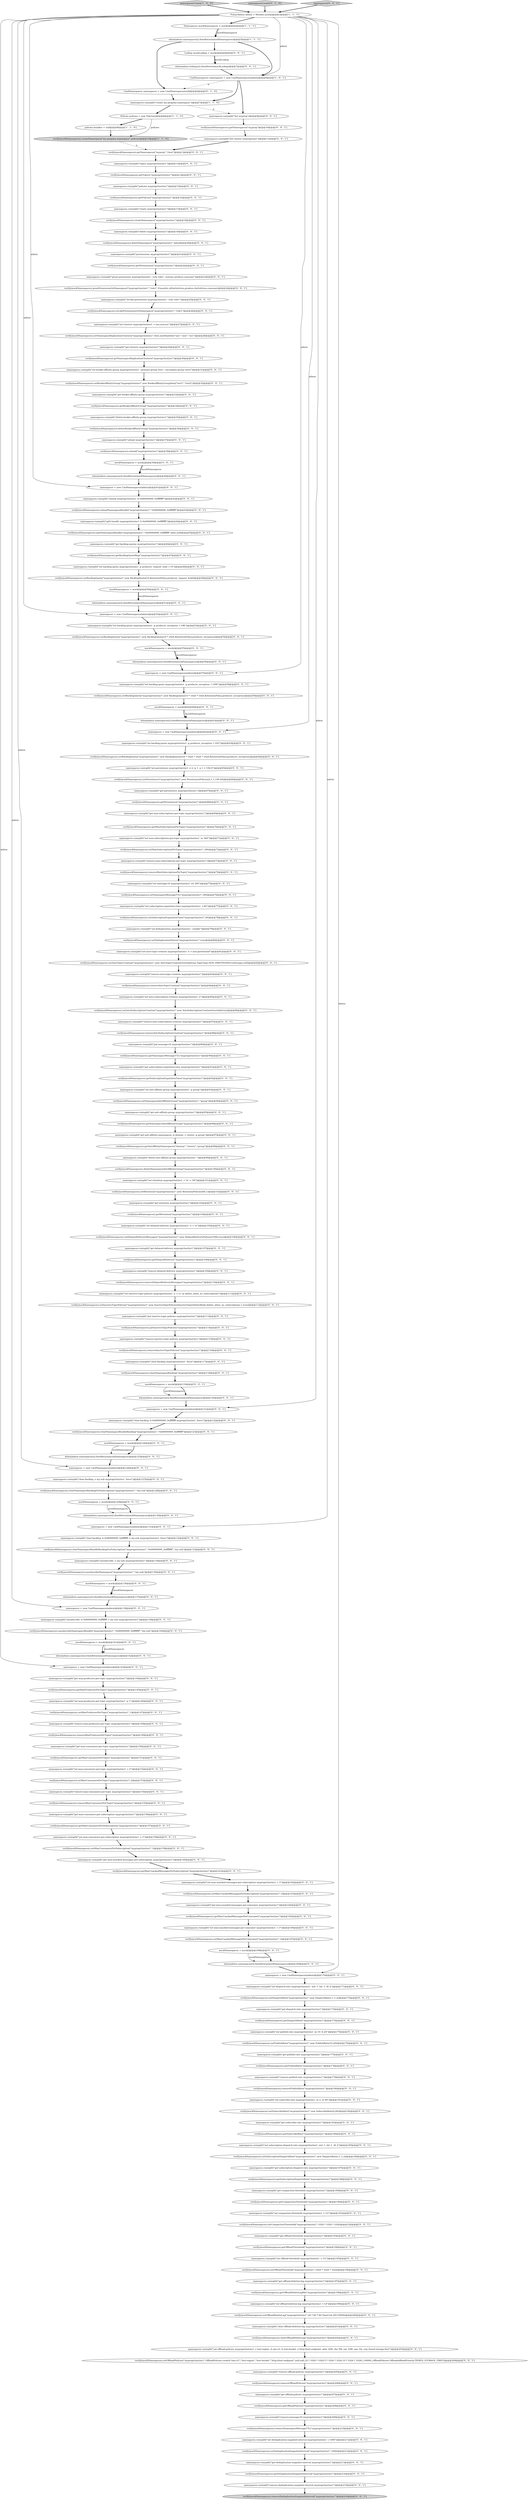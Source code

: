 digraph {
170 [style = filled, label = "verify(mockNamespaces).setPersistence(\"myprop/clust/ns1\",new PersistencePolicies(2,1,1,100.0d))@@@66@@@['0', '0', '1']", fillcolor = white, shape = ellipse image = "AAA0AAABBB3BBB"];
161 [style = filled, label = "mockNamespaces = mock()@@@39@@@['0', '0', '1']", fillcolor = white, shape = ellipse image = "AAA0AAABBB3BBB"];
58 [style = filled, label = "verify(mockNamespaces).getInactiveTopicPolicies(\"myprop/clust/ns1\")@@@114@@@['0', '0', '1']", fillcolor = white, shape = ellipse image = "AAA0AAABBB3BBB"];
57 [style = filled, label = "verify(mockNamespaces).getSubscriptionExpirationTime(\"myprop/clust/ns1\")@@@92@@@['0', '0', '1']", fillcolor = white, shape = ellipse image = "AAA0AAABBB3BBB"];
51 [style = filled, label = "verify(mockNamespaces).clearNamespaceBundleBacklogForSubscription(\"myprop/clust/ns1\",\"0x80000000_0xffffffff\",\"my-sub\")@@@133@@@['0', '0', '1']", fillcolor = white, shape = ellipse image = "AAA0AAABBB3BBB"];
155 [style = filled, label = "verify(mockNamespaces).setBacklogQuota(\"myprop/clust/ns1\",new BacklogQuota(10,RetentionPolicy.producer_request_hold))@@@49@@@['0', '0', '1']", fillcolor = white, shape = ellipse image = "AAA0AAABBB3BBB"];
134 [style = filled, label = "namespaces.run(split(\"get-clusters myprop/clust/ns1\"))@@@29@@@['0', '0', '1']", fillcolor = white, shape = ellipse image = "AAA0AAABBB3BBB"];
141 [style = filled, label = "namespaces.run(split(\"set-deduplication-snapshot-interval myprop/clust/ns1 -i 1000\"))@@@211@@@['0', '0', '1']", fillcolor = white, shape = ellipse image = "AAA0AAABBB3BBB"];
7 [style = filled, label = "Namespaces mockNamespaces = mock()@@@4@@@['1', '1', '1']", fillcolor = white, shape = ellipse image = "AAA0AAABBB1BBB"];
49 [style = filled, label = "verify(mockNamespaces).clearNamespaceBacklog(\"myprop/clust/ns1\")@@@118@@@['0', '0', '1']", fillcolor = white, shape = ellipse image = "AAA0AAABBB3BBB"];
132 [style = filled, label = "namespaces.run(split(\"get-deduplication-snapshot-interval myprop/clust/ns1\"))@@@213@@@['0', '0', '1']", fillcolor = white, shape = ellipse image = "AAA0AAABBB3BBB"];
88 [style = filled, label = "verify(mockNamespaces).setOffloadDeleteLag(\"myprop/clust/ns1\",24 * 60 * 60,TimeUnit.SECONDS)@@@200@@@['0', '0', '1']", fillcolor = white, shape = ellipse image = "AAA0AAABBB3BBB"];
121 [style = filled, label = "verify(mockNamespaces).setDeduplicationStatus(\"myprop/clust/ns1\",true)@@@80@@@['0', '0', '1']", fillcolor = white, shape = ellipse image = "AAA0AAABBB3BBB"];
8 [style = filled, label = "Policies policies = new Policies()@@@8@@@['1', '1', '0']", fillcolor = white, shape = ellipse image = "AAA0AAABBB1BBB"];
114 [style = filled, label = "namespaces.run(split(\"get-bookie-affinity-group myprop/clust/ns1\"))@@@33@@@['0', '0', '1']", fillcolor = white, shape = ellipse image = "AAA0AAABBB3BBB"];
149 [style = filled, label = "verify(mockNamespaces).setMaxConsumersPerSubscription(\"myprop/clust/ns1\",3)@@@159@@@['0', '0', '1']", fillcolor = white, shape = ellipse image = "AAA0AAABBB3BBB"];
89 [style = filled, label = "verify(mockNamespaces).getBookieAffinityGroup(\"myprop/clust/ns1\")@@@34@@@['0', '0', '1']", fillcolor = white, shape = ellipse image = "AAA0AAABBB3BBB"];
39 [style = filled, label = "namespaces = new CmdNamespaces(admin)@@@62@@@['0', '0', '1']", fillcolor = white, shape = ellipse image = "AAA0AAABBB3BBB"];
158 [style = filled, label = "namespaces.run(split(\"topics myprop/clust/ns1\"))@@@13@@@['0', '0', '1']", fillcolor = white, shape = ellipse image = "AAA0AAABBB3BBB"];
195 [style = filled, label = "namespaces = new CmdNamespaces(admin)@@@138@@@['0', '0', '1']", fillcolor = white, shape = ellipse image = "AAA0AAABBB3BBB"];
72 [style = filled, label = "namespaces.run(split(\"remove-max-subscriptions-per-topic myprop/clust/ns1\"))@@@73@@@['0', '0', '1']", fillcolor = white, shape = ellipse image = "AAA0AAABBB3BBB"];
208 [style = filled, label = "namespaces.run(split(\"get-delayed-delivery myprop/clust/ns1\"))@@@107@@@['0', '0', '1']", fillcolor = white, shape = ellipse image = "AAA0AAABBB3BBB"];
140 [style = filled, label = "namespaces.run(split(\"set-subscription-dispatch-rate myprop/clust/ns1 -md -1 -bd -1 -dt 2\"))@@@185@@@['0', '0', '1']", fillcolor = white, shape = ellipse image = "AAA0AAABBB3BBB"];
45 [style = filled, label = "verify(mockNamespaces).revokePermissionsOnNamespace(\"myprop/clust/ns1\",\"role1\")@@@26@@@['0', '0', '1']", fillcolor = white, shape = ellipse image = "AAA0AAABBB3BBB"];
29 [style = filled, label = "verify(mockNamespaces).splitNamespaceBundle(\"myprop/clust/ns1\",\"0x00000000_0xffffffff\",false,null)@@@45@@@['0', '0', '1']", fillcolor = white, shape = ellipse image = "AAA0AAABBB3BBB"];
133 [style = filled, label = "verify(mockNamespaces).removeMaxProducersPerTopic(\"myprop/clust/ns1\")@@@149@@@['0', '0', '1']", fillcolor = white, shape = ellipse image = "AAA0AAABBB3BBB"];
220 [style = filled, label = "verify(mockNamespaces).removeDelayedDeliveryMessages(\"myprop/clust/ns1\")@@@110@@@['0', '0', '1']", fillcolor = white, shape = ellipse image = "AAA0AAABBB3BBB"];
202 [style = filled, label = "verify(mockNamespaces).removeMaxConsumersPerTopic(\"myprop/clust/ns1\")@@@155@@@['0', '0', '1']", fillcolor = white, shape = ellipse image = "AAA0AAABBB3BBB"];
60 [style = filled, label = "verify(mockNamespaces).getPermissions(\"myprop/clust/ns1\")@@@22@@@['0', '0', '1']", fillcolor = white, shape = ellipse image = "AAA0AAABBB3BBB"];
190 [style = filled, label = "verify(mockNamespaces).getDispatchRate(\"myprop/clust/ns1\")@@@174@@@['0', '0', '1']", fillcolor = white, shape = ellipse image = "AAA0AAABBB3BBB"];
100 [style = filled, label = "namespaces.run(split(\"clear-backlog -b 0x80000000_0xffffffff myprop/clust/ns1 -force\"))@@@122@@@['0', '0', '1']", fillcolor = white, shape = ellipse image = "AAA0AAABBB3BBB"];
123 [style = filled, label = "namespaces.run(split(\"get-backlog-quotas myprop/clust/ns1\"))@@@46@@@['0', '0', '1']", fillcolor = white, shape = ellipse image = "AAA0AAABBB3BBB"];
135 [style = filled, label = "when(admin.namespaces()).thenReturn(mockNamespaces)@@@61@@@['0', '0', '1']", fillcolor = white, shape = ellipse image = "AAA0AAABBB3BBB"];
159 [style = filled, label = "namespaces.run(split(\"get-anti-affinity-namespaces -p dummy -c cluster -g group\"))@@@97@@@['0', '0', '1']", fillcolor = white, shape = ellipse image = "AAA0AAABBB3BBB"];
78 [style = filled, label = "verify(mockNamespaces).setSubscribeRate(\"myprop/clust/ns1\",new SubscribeRate(2,60))@@@182@@@['0', '0', '1']", fillcolor = white, shape = ellipse image = "AAA0AAABBB3BBB"];
219 [style = filled, label = "namespaces.run(split(\"remove-offload-policies myprop/clust/ns1\"))@@@205@@@['0', '0', '1']", fillcolor = white, shape = ellipse image = "AAA0AAABBB3BBB"];
75 [style = filled, label = "verify(mockNamespaces).removeAutoSubscriptionCreation(\"myprop/clust/ns1\")@@@88@@@['0', '0', '1']", fillcolor = white, shape = ellipse image = "AAA0AAABBB3BBB"];
146 [style = filled, label = "when(admin.namespaces()).thenReturn(mockNamespaces)@@@137@@@['0', '0', '1']", fillcolor = white, shape = ellipse image = "AAA0AAABBB3BBB"];
160 [style = filled, label = "namespaces.run(split(\"set-delayed-delivery myprop/clust/ns1 -e -t 1s\"))@@@105@@@['0', '0', '1']", fillcolor = white, shape = ellipse image = "AAA0AAABBB3BBB"];
18 [style = filled, label = "namespaces.run(split(\"split-bundle myprop/clust/ns1 -b 0x00000000_0xffffffff\"))@@@44@@@['0', '0', '1']", fillcolor = white, shape = ellipse image = "AAA0AAABBB3BBB"];
28 [style = filled, label = "when(admin.namespaces()).thenReturn(mockNamespaces)@@@40@@@['0', '0', '1']", fillcolor = white, shape = ellipse image = "AAA0AAABBB3BBB"];
5 [style = filled, label = "namespaces.run(split(\"create my-prop/my-namespace\"))@@@7@@@['1', '1', '0']", fillcolor = white, shape = ellipse image = "AAA0AAABBB1BBB"];
108 [style = filled, label = "verify(mockNamespaces).setMaxSubscriptionsPerTopic(\"myprop/clust/ns1\",300)@@@72@@@['0', '0', '1']", fillcolor = white, shape = ellipse image = "AAA0AAABBB3BBB"];
213 [style = filled, label = "namespaces.run(split(\"get-max-producers-per-topic myprop/clust/ns1\"))@@@144@@@['0', '0', '1']", fillcolor = white, shape = ellipse image = "AAA0AAABBB3BBB"];
43 [style = filled, label = "namespaces.run(split(\"set-message-ttl myprop/clust/ns1 -ttl 300\"))@@@75@@@['0', '0', '1']", fillcolor = white, shape = ellipse image = "AAA0AAABBB3BBB"];
38 [style = filled, label = "namespaces.run(split(\"set-backlog-quota myprop/clust/ns1 -p producer_exception -l 10M\"))@@@58@@@['0', '0', '1']", fillcolor = white, shape = ellipse image = "AAA0AAABBB3BBB"];
217 [style = filled, label = "namespaces.run(split(\"set-max-unacked-messages-per-subscription myprop/clust/ns1 -c 3\"))@@@162@@@['0', '0', '1']", fillcolor = white, shape = ellipse image = "AAA0AAABBB3BBB"];
40 [style = filled, label = "namespaces.run(split(\"set-max-consumers-per-topic myprop/clust/ns1 -c 2\"))@@@152@@@['0', '0', '1']", fillcolor = white, shape = ellipse image = "AAA0AAABBB3BBB"];
61 [style = filled, label = "namespaces.run(split(\"get-offload-deletion-lag myprop/clust/ns1\"))@@@197@@@['0', '0', '1']", fillcolor = white, shape = ellipse image = "AAA0AAABBB3BBB"];
111 [style = filled, label = "namespaces.run(split(\"set-bookie-affinity-group myprop/clust/ns1 --primary-group test1 --secondary-group test2\"))@@@31@@@['0', '0', '1']", fillcolor = white, shape = ellipse image = "AAA0AAABBB3BBB"];
86 [style = filled, label = "verify(mockNamespaces).setInactiveTopicPolicies(\"myprop/clust/ns1\",new InactiveTopicPolicies(InactiveTopicDeleteMode.delete_when_no_subscriptions,1,true))@@@112@@@['0', '0', '1']", fillcolor = white, shape = ellipse image = "AAA0AAABBB3BBB"];
203 [style = filled, label = "verify(mockNamespaces).setDelayedDeliveryMessages(\"myprop/clust/ns1\",new DelayedDeliveryPolicies(1000,true))@@@106@@@['0', '0', '1']", fillcolor = white, shape = ellipse image = "AAA0AAABBB3BBB"];
32 [style = filled, label = "namespaces.run(split(\"remove-publish-rate myprop/clust/ns1\"))@@@179@@@['0', '0', '1']", fillcolor = white, shape = ellipse image = "AAA0AAABBB3BBB"];
167 [style = filled, label = "verify(mockNamespaces).removeOffloadPolicies(\"myprop/clust/ns1\")@@@206@@@['0', '0', '1']", fillcolor = white, shape = ellipse image = "AAA0AAABBB3BBB"];
63 [style = filled, label = "namespaces.run(split(\"remove-message-ttl myprop/clust/ns1\"))@@@209@@@['0', '0', '1']", fillcolor = white, shape = ellipse image = "AAA0AAABBB3BBB"];
81 [style = filled, label = "namespaces.run(split(\"get-compaction-threshold myprop/clust/ns1\"))@@@189@@@['0', '0', '1']", fillcolor = white, shape = ellipse image = "AAA0AAABBB3BBB"];
118 [style = filled, label = "Lookup mockLookup = mock()@@@6@@@['0', '0', '1']", fillcolor = white, shape = ellipse image = "AAA0AAABBB3BBB"];
6 [style = filled, label = "PulsarAdmin admin = Mockito.mock()@@@3@@@['1', '1', '1']", fillcolor = white, shape = ellipse image = "AAA0AAABBB1BBB"];
94 [style = filled, label = "namespaces.run(split(\"get-message-ttl myprop/clust/ns1\"))@@@89@@@['0', '0', '1']", fillcolor = white, shape = ellipse image = "AAA0AAABBB3BBB"];
168 [style = filled, label = "namespaces.run(split(\"clear-backlog -s my-sub myprop/clust/ns1 -force\"))@@@127@@@['0', '0', '1']", fillcolor = white, shape = ellipse image = "AAA0AAABBB3BBB"];
169 [style = filled, label = "verify(mockNamespaces).getMaxProducersPerTopic(\"myprop/clust/ns1\")@@@145@@@['0', '0', '1']", fillcolor = white, shape = ellipse image = "AAA0AAABBB3BBB"];
107 [style = filled, label = "namespaces.run(split(\"get-max-unacked-messages-per-consumer myprop/clust/ns1\"))@@@164@@@['0', '0', '1']", fillcolor = white, shape = ellipse image = "AAA0AAABBB3BBB"];
129 [style = filled, label = "verify(mockNamespaces).setDeduplicationSnapshotInterval(\"myprop/clust/ns1\",1000)@@@212@@@['0', '0', '1']", fillcolor = white, shape = ellipse image = "AAA0AAABBB3BBB"];
211 [style = filled, label = "namespaces.run(split(\"unsubscribe -s my-sub myprop/clust/ns1\"))@@@134@@@['0', '0', '1']", fillcolor = white, shape = ellipse image = "AAA0AAABBB3BBB"];
21 [style = filled, label = "verify(mockNamespaces).unloadNamespaceBundle(\"myprop/clust/ns1\",\"0x80000000_0xffffffff\")@@@43@@@['0', '0', '1']", fillcolor = white, shape = ellipse image = "AAA0AAABBB3BBB"];
41 [style = filled, label = "verify(mockNamespaces).setOffloadThreshold(\"myprop/clust/ns1\",1024 * 1024 * 1024)@@@196@@@['0', '0', '1']", fillcolor = white, shape = ellipse image = "AAA0AAABBB3BBB"];
165 [style = filled, label = "verify(mockNamespaces).clearNamespaceBacklogForSubscription(\"myprop/clust/ns1\",\"my-sub\")@@@128@@@['0', '0', '1']", fillcolor = white, shape = ellipse image = "AAA0AAABBB3BBB"];
73 [style = filled, label = "namespaces.run(split(\"set-publish-rate myprop/clust/ns1 -m 10 -b 20\"))@@@175@@@['0', '0', '1']", fillcolor = white, shape = ellipse image = "AAA0AAABBB3BBB"];
15 [style = filled, label = "namespaces = new CmdNamespaces(admin)@@@131@@@['0', '0', '1']", fillcolor = white, shape = ellipse image = "AAA0AAABBB3BBB"];
42 [style = filled, label = "namespaces.run(split(\"clear-backlog -b 0x80000000_0xffffffff -s my-sub myprop/clust/ns1 -force\"))@@@132@@@['0', '0', '1']", fillcolor = white, shape = ellipse image = "AAA0AAABBB3BBB"];
14 [style = filled, label = "namespaces.run(split(\"permissions myprop/clust/ns1\"))@@@21@@@['0', '0', '1']", fillcolor = white, shape = ellipse image = "AAA0AAABBB3BBB"];
79 [style = filled, label = "verify(mockNamespaces).getPersistence(\"myprop/clust/ns1\")@@@68@@@['0', '0', '1']", fillcolor = white, shape = ellipse image = "AAA0AAABBB3BBB"];
71 [style = filled, label = "namespaces.run(split(\"list myprop\"))@@@9@@@['0', '0', '1']", fillcolor = white, shape = ellipse image = "AAA0AAABBB3BBB"];
150 [style = filled, label = "mockNamespaces = mock()@@@55@@@['0', '0', '1']", fillcolor = white, shape = ellipse image = "AAA0AAABBB3BBB"];
206 [style = filled, label = "verify(mockNamespaces).removePublishRate(\"myprop/clust/ns1\")@@@180@@@['0', '0', '1']", fillcolor = white, shape = ellipse image = "AAA0AAABBB3BBB"];
142 [style = filled, label = "verify(mockNamespaces).removeNamespaceMessageTTL(\"myprop/clust/ns1\")@@@210@@@['0', '0', '1']", fillcolor = white, shape = ellipse image = "AAA0AAABBB3BBB"];
124 [style = filled, label = "namespaces.run(split(\"set-auto-topic-creation myprop/clust/ns1 -e -t non-partitioned\"))@@@81@@@['0', '0', '1']", fillcolor = white, shape = ellipse image = "AAA0AAABBB3BBB"];
85 [style = filled, label = "mockNamespaces = mock()@@@129@@@['0', '0', '1']", fillcolor = white, shape = ellipse image = "AAA0AAABBB3BBB"];
0 [style = filled, label = "policies.bundles = null@@@9@@@['1', '1', '0']", fillcolor = white, shape = ellipse image = "AAA0AAABBB1BBB"];
84 [style = filled, label = "verify(mockNamespaces).clearOffloadDeleteLag(\"myprop/clust/ns1\")@@@202@@@['0', '0', '1']", fillcolor = white, shape = ellipse image = "AAA0AAABBB3BBB"];
113 [style = filled, label = "namespaces.run(split(\"set-offload-threshold myprop/clust/ns1 -s 1G\"))@@@195@@@['0', '0', '1']", fillcolor = white, shape = ellipse image = "AAA0AAABBB3BBB"];
33 [style = filled, label = "verify(mockNamespaces).getOffloadDeleteLagMs(\"myprop/clust/ns1\")@@@198@@@['0', '0', '1']", fillcolor = white, shape = ellipse image = "AAA0AAABBB3BBB"];
152 [style = filled, label = "namespaces = new CmdNamespaces(admin)@@@57@@@['0', '0', '1']", fillcolor = white, shape = ellipse image = "AAA0AAABBB3BBB"];
24 [style = filled, label = "verify(mockNamespaces).getMaxConsumersPerSubscription(\"myprop/clust/ns1\")@@@157@@@['0', '0', '1']", fillcolor = white, shape = ellipse image = "AAA0AAABBB3BBB"];
25 [style = filled, label = "verify(mockNamespaces).getBacklogQuotaMap(\"myprop/clust/ns1\")@@@47@@@['0', '0', '1']", fillcolor = white, shape = ellipse image = "AAA0AAABBB3BBB"];
91 [style = filled, label = "namespaces.run(split(\"get-max-unacked-messages-per-subscription myprop/clust/ns1\"))@@@160@@@['0', '0', '1']", fillcolor = white, shape = ellipse image = "AAA0AAABBB3BBB"];
205 [style = filled, label = "namespaces.run(split(\"delete-bookie-affinity-group myprop/clust/ns1\"))@@@35@@@['0', '0', '1']", fillcolor = white, shape = ellipse image = "AAA0AAABBB3BBB"];
210 [style = filled, label = "verify(mockNamespaces).removeInactiveTopicPolicies(\"myprop/clust/ns1\")@@@116@@@['0', '0', '1']", fillcolor = white, shape = ellipse image = "AAA0AAABBB3BBB"];
199 [style = filled, label = "namespaces.run(split(\"delete myprop/clust/ns1\"))@@@19@@@['0', '0', '1']", fillcolor = white, shape = ellipse image = "AAA0AAABBB3BBB"];
182 [style = filled, label = "verify(mockNamespaces).getNamespaces(\"myprop\")@@@10@@@['0', '0', '1']", fillcolor = white, shape = ellipse image = "AAA0AAABBB3BBB"];
212 [style = filled, label = "mockNamespaces = mock()@@@50@@@['0', '0', '1']", fillcolor = white, shape = ellipse image = "AAA0AAABBB3BBB"];
214 [style = filled, label = "namespaces = new CmdNamespaces(admin)@@@52@@@['0', '0', '1']", fillcolor = white, shape = ellipse image = "AAA0AAABBB3BBB"];
184 [style = filled, label = "verify(mockNamespaces).grantPermissionOnNamespace(\"myprop/clust/ns1\",\"role1\",EnumSet.of(AuthAction.produce,AuthAction.consume))@@@24@@@['0', '0', '1']", fillcolor = white, shape = ellipse image = "AAA0AAABBB3BBB"];
127 [style = filled, label = "verify(mockNamespaces).getNamespaceMessageTTL(\"myprop/clust/ns1\")@@@90@@@['0', '0', '1']", fillcolor = white, shape = ellipse image = "AAA0AAABBB3BBB"];
116 [style = filled, label = "mockNamespaces = mock()@@@136@@@['0', '0', '1']", fillcolor = white, shape = ellipse image = "AAA0AAABBB3BBB"];
62 [style = filled, label = "namespaces.run(split(\"list-cluster myprop/clust\"))@@@11@@@['0', '0', '1']", fillcolor = white, shape = ellipse image = "AAA0AAABBB3BBB"];
175 [style = filled, label = "verify(mockNamespaces).getMaxUnackedMessagesPerSubscription(\"myprop/clust/ns1\")@@@161@@@['0', '0', '1']", fillcolor = white, shape = ellipse image = "AAA0AAABBB3BBB"];
189 [style = filled, label = "verify(mockNamespaces).getCompactionThreshold(\"myprop/clust/ns1\")@@@190@@@['0', '0', '1']", fillcolor = white, shape = ellipse image = "AAA0AAABBB3BBB"];
181 [style = filled, label = "namespaces.run(split(\"get-subscription-dispatch-rate myprop/clust/ns1\"))@@@187@@@['0', '0', '1']", fillcolor = white, shape = ellipse image = "AAA0AAABBB3BBB"];
23 [style = filled, label = "namespaces.run(split(\"delete-anti-affinity-group myprop/clust/ns1 \"))@@@99@@@['0', '0', '1']", fillcolor = white, shape = ellipse image = "AAA0AAABBB3BBB"];
66 [style = filled, label = "verify(mockNamespaces).setBacklogQuota(\"myprop/clust/ns1\",new BacklogQuota(10l * 1024 * 1024 * 1024,RetentionPolicy.producer_exception))@@@64@@@['0', '0', '1']", fillcolor = white, shape = ellipse image = "AAA0AAABBB3BBB"];
30 [style = filled, label = "namespaces.run(split(\"remove-auto-topic-creation myprop/clust/ns1\"))@@@83@@@['0', '0', '1']", fillcolor = white, shape = ellipse image = "AAA0AAABBB3BBB"];
3 [style = filled, label = "namespacesCreate['1', '0', '0']", fillcolor = lightgray, shape = diamond image = "AAA0AAABBB1BBB"];
196 [style = filled, label = "verify(mockNamespaces).setAutoSubscriptionCreation(\"myprop/clust/ns1\",new AutoSubscriptionCreationOverride(true))@@@86@@@['0', '0', '1']", fillcolor = white, shape = ellipse image = "AAA0AAABBB3BBB"];
90 [style = filled, label = "namespaces.run(split(\"clear-offload-deletion-lag myprop/clust/ns1\"))@@@201@@@['0', '0', '1']", fillcolor = white, shape = ellipse image = "AAA0AAABBB3BBB"];
137 [style = filled, label = "mockNamespaces = mock()@@@168@@@['0', '0', '1']", fillcolor = white, shape = ellipse image = "AAA0AAABBB3BBB"];
16 [style = filled, label = "verify(mockNamespaces).setBacklogQuota(\"myprop/clust/ns1\",new BacklogQuota(10 * 1024,RetentionPolicy.producer_exception))@@@54@@@['0', '0', '1']", fillcolor = white, shape = ellipse image = "AAA0AAABBB3BBB"];
109 [style = filled, label = "verify(mockNamespaces).getNamespaceAntiAffinityGroup(\"myprop/clust/ns1\")@@@96@@@['0', '0', '1']", fillcolor = white, shape = ellipse image = "AAA0AAABBB3BBB"];
106 [style = filled, label = "namespaces.run(split(\"get-offload-policies myprop/clust/ns1\"))@@@207@@@['0', '0', '1']", fillcolor = white, shape = ellipse image = "AAA0AAABBB3BBB"];
34 [style = filled, label = "verify(mockNamespaces).getDelayedDelivery(\"myprop/clust/ns1\")@@@108@@@['0', '0', '1']", fillcolor = white, shape = ellipse image = "AAA0AAABBB3BBB"];
9 [style = filled, label = "namespacesCreate['0', '1', '0']", fillcolor = lightgray, shape = diamond image = "AAA0AAABBB2BBB"];
122 [style = filled, label = "namespaces.run(split(\"set-compaction-threshold myprop/clust/ns1 -t 1G\"))@@@191@@@['0', '0', '1']", fillcolor = white, shape = ellipse image = "AAA0AAABBB3BBB"];
76 [style = filled, label = "namespaces.run(split(\"set-max-producers-per-topic myprop/clust/ns1 -p 1\"))@@@146@@@['0', '0', '1']", fillcolor = white, shape = ellipse image = "AAA0AAABBB3BBB"];
204 [style = filled, label = "when(admin.namespaces()).thenReturn(mockNamespaces)@@@51@@@['0', '0', '1']", fillcolor = white, shape = ellipse image = "AAA0AAABBB3BBB"];
172 [style = filled, label = "namespaces.run(split(\"set-max-unacked-messages-per-consumer myprop/clust/ns1 -c 3\"))@@@166@@@['0', '0', '1']", fillcolor = white, shape = ellipse image = "AAA0AAABBB3BBB"];
22 [style = filled, label = "namespaces.run(split(\"get-publish-rate myprop/clust/ns1\"))@@@177@@@['0', '0', '1']", fillcolor = white, shape = ellipse image = "AAA0AAABBB3BBB"];
20 [style = filled, label = "namespaces.run(split(\"set-deduplication myprop/clust/ns1 --enable\"))@@@79@@@['0', '0', '1']", fillcolor = white, shape = ellipse image = "AAA0AAABBB3BBB"];
95 [style = filled, label = "verify(mockNamespaces).getSubscribeRate(\"myprop/clust/ns1\")@@@184@@@['0', '0', '1']", fillcolor = white, shape = ellipse image = "AAA0AAABBB3BBB"];
120 [style = filled, label = "namespaces.run(split(\"remove-max-producers-per-topic myprop/clust/ns1\"))@@@148@@@['0', '0', '1']", fillcolor = white, shape = ellipse image = "AAA0AAABBB3BBB"];
138 [style = filled, label = "namespaces.run(split(\"get-dispatch-rate myprop/clust/ns1\"))@@@173@@@['0', '0', '1']", fillcolor = white, shape = ellipse image = "AAA0AAABBB3BBB"];
1 [style = filled, label = "verify(mockNamespaces).createNamespace(\"my-prop/my-namespace\",policies)@@@10@@@['1', '1', '0']", fillcolor = lightgray, shape = ellipse image = "AAA0AAABBB1BBB"];
99 [style = filled, label = "verify(mockNamespaces).setBacklogQuota(\"myprop/clust/ns1\",new BacklogQuota(10 * 1024 * 1024,RetentionPolicy.producer_exception))@@@59@@@['0', '0', '1']", fillcolor = white, shape = ellipse image = "AAA0AAABBB3BBB"];
185 [style = filled, label = "mockNamespaces = mock()@@@124@@@['0', '0', '1']", fillcolor = white, shape = ellipse image = "AAA0AAABBB3BBB"];
11 [style = filled, label = "verify(mockNamespaces).removeAutoTopicCreation(\"myprop/clust/ns1\")@@@84@@@['0', '0', '1']", fillcolor = white, shape = ellipse image = "AAA0AAABBB3BBB"];
50 [style = filled, label = "namespaces.run(split(\"get-max-consumers-per-subscription myprop/clust/ns1\"))@@@156@@@['0', '0', '1']", fillcolor = white, shape = ellipse image = "AAA0AAABBB3BBB"];
171 [style = filled, label = "namespaces = new CmdNamespaces(admin)@@@121@@@['0', '0', '1']", fillcolor = white, shape = ellipse image = "AAA0AAABBB3BBB"];
80 [style = filled, label = "namespaces.run(split(\"get-inactive-topic-policies myprop/clust/ns1\"))@@@113@@@['0', '0', '1']", fillcolor = white, shape = ellipse image = "AAA0AAABBB3BBB"];
105 [style = filled, label = "verify(mockNamespaces).setNamespaceAntiAffinityGroup(\"myprop/clust/ns1\",\"group\")@@@94@@@['0', '0', '1']", fillcolor = white, shape = ellipse image = "AAA0AAABBB3BBB"];
68 [style = filled, label = "verify(mockNamespaces).getPublishRate(\"myprop/clust/ns1\")@@@178@@@['0', '0', '1']", fillcolor = white, shape = ellipse image = "AAA0AAABBB3BBB"];
64 [style = filled, label = "namespaces.run(split(\"set-clusters myprop/clust/ns1 -c use,usw,usc\"))@@@27@@@['0', '0', '1']", fillcolor = white, shape = ellipse image = "AAA0AAABBB3BBB"];
70 [style = filled, label = "verify(mockNamespaces).getSubscriptionDispatchRate(\"myprop/clust/ns1\")@@@188@@@['0', '0', '1']", fillcolor = white, shape = ellipse image = "AAA0AAABBB3BBB"];
10 [style = filled, label = "CmdNamespaces namespaces = new CmdNamespaces(null)@@@6@@@['0', '1', '0']", fillcolor = white, shape = ellipse image = "AAA1AAABBB2BBB"];
117 [style = filled, label = "namespaces.run(split(\"get-max-consumers-per-topic myprop/clust/ns1\"))@@@150@@@['0', '0', '1']", fillcolor = white, shape = ellipse image = "AAA0AAABBB3BBB"];
156 [style = filled, label = "when(admin.namespaces()).thenReturn(mockNamespaces)@@@120@@@['0', '0', '1']", fillcolor = white, shape = ellipse image = "AAA0AAABBB3BBB"];
125 [style = filled, label = "namespaces.run(split(\"set-offload-deletion-lag myprop/clust/ns1 -l 1d\"))@@@199@@@['0', '0', '1']", fillcolor = white, shape = ellipse image = "AAA0AAABBB3BBB"];
162 [style = filled, label = "namespaces.run(split(\"get-retention myprop/clust/ns1\"))@@@103@@@['0', '0', '1']", fillcolor = white, shape = ellipse image = "AAA0AAABBB3BBB"];
151 [style = filled, label = "verify(mockNamespaces).setNamespaceMessageTTL(\"myprop/clust/ns1\",300)@@@76@@@['0', '0', '1']", fillcolor = white, shape = ellipse image = "AAA0AAABBB3BBB"];
56 [style = filled, label = "verify(mockNamespaces).getNamespaceReplicationClusters(\"myprop/clust/ns1\")@@@30@@@['0', '0', '1']", fillcolor = white, shape = ellipse image = "AAA0AAABBB3BBB"];
54 [style = filled, label = "namespaces.run(split(\"create myprop/clust/ns1\"))@@@17@@@['0', '0', '1']", fillcolor = white, shape = ellipse image = "AAA0AAABBB3BBB"];
221 [style = filled, label = "namespaces.run(split(\"get-offload-threshold myprop/clust/ns1\"))@@@193@@@['0', '0', '1']", fillcolor = white, shape = ellipse image = "AAA0AAABBB3BBB"];
143 [style = filled, label = "namespaces.run(split(\"get-subscribe-rate myprop/clust/ns1\"))@@@183@@@['0', '0', '1']", fillcolor = white, shape = ellipse image = "AAA0AAABBB3BBB"];
53 [style = filled, label = "namespaces.run(split(\"policies myprop/clust/ns1\"))@@@15@@@['0', '0', '1']", fillcolor = white, shape = ellipse image = "AAA0AAABBB3BBB"];
173 [style = filled, label = "namespaces.run(split(\"unload myprop/clust/ns1\"))@@@37@@@['0', '0', '1']", fillcolor = white, shape = ellipse image = "AAA0AAABBB3BBB"];
27 [style = filled, label = "namespaces.run(split(\"set-max-consumers-per-subscription myprop/clust/ns1 -c 3\"))@@@158@@@['0', '0', '1']", fillcolor = white, shape = ellipse image = "AAA0AAABBB3BBB"];
193 [style = filled, label = "namespaces.run(split(\"get-subscription-expiration-time myprop/clust/ns1\"))@@@91@@@['0', '0', '1']", fillcolor = white, shape = ellipse image = "AAA0AAABBB3BBB"];
102 [style = filled, label = "namespaces = new CmdNamespaces(admin)@@@143@@@['0', '0', '1']", fillcolor = white, shape = ellipse image = "AAA0AAABBB3BBB"];
166 [style = filled, label = "verify(mockNamespaces).getTopics(\"myprop/clust/ns1\")@@@14@@@['0', '0', '1']", fillcolor = white, shape = ellipse image = "AAA0AAABBB3BBB"];
92 [style = filled, label = "when(admin.namespaces()).thenReturn(mockNamespaces)@@@142@@@['0', '0', '1']", fillcolor = white, shape = ellipse image = "AAA0AAABBB3BBB"];
183 [style = filled, label = "verify(mockNamespaces).getAntiAffinityNamespaces(\"dummy\",\"cluster\",\"group\")@@@98@@@['0', '0', '1']", fillcolor = white, shape = ellipse image = "AAA0AAABBB3BBB"];
179 [style = filled, label = "namespaces.run(split(\"get-persistence myprop/clust/ns1\"))@@@67@@@['0', '0', '1']", fillcolor = white, shape = ellipse image = "AAA0AAABBB3BBB"];
36 [style = filled, label = "verify(mockNamespaces).setMaxUnackedMessagesPerSubscription(\"myprop/clust/ns1\",3)@@@163@@@['0', '0', '1']", fillcolor = white, shape = ellipse image = "AAA0AAABBB3BBB"];
139 [style = filled, label = "verify(mockNamespaces).unsubscribeNamespace(\"myprop/clust/ns1\",\"my-sub\")@@@135@@@['0', '0', '1']", fillcolor = white, shape = ellipse image = "AAA0AAABBB3BBB"];
98 [style = filled, label = "namespaces.run(split(\"set-auto-subscription-creation myprop/clust/ns1 -e\"))@@@85@@@['0', '0', '1']", fillcolor = white, shape = ellipse image = "AAA0AAABBB3BBB"];
147 [style = filled, label = "when(admin.namespaces()).thenReturn(mockNamespaces)@@@130@@@['0', '0', '1']", fillcolor = white, shape = ellipse image = "AAA0AAABBB3BBB"];
197 [style = filled, label = "mockNamespaces = mock()@@@60@@@['0', '0', '1']", fillcolor = white, shape = ellipse image = "AAA0AAABBB3BBB"];
148 [style = filled, label = "verify(mockNamespaces).clearNamespaceBundleBacklog(\"myprop/clust/ns1\",\"0x80000000_0xffffffff\")@@@123@@@['0', '0', '1']", fillcolor = white, shape = ellipse image = "AAA0AAABBB3BBB"];
13 [style = filled, label = "verify(mockNamespaces).setCompactionThreshold(\"myprop/clust/ns1\",1024 * 1024 * 1024)@@@192@@@['0', '0', '1']", fillcolor = white, shape = ellipse image = "AAA0AAABBB3BBB"];
87 [style = filled, label = "verify(mockNamespaces).getRetention(\"myprop/clust/ns1\")@@@104@@@['0', '0', '1']", fillcolor = white, shape = ellipse image = "AAA0AAABBB3BBB"];
112 [style = filled, label = "verify(mockNamespaces).unload(\"myprop/clust/ns1\")@@@38@@@['0', '0', '1']", fillcolor = white, shape = ellipse image = "AAA0AAABBB3BBB"];
174 [style = filled, label = "verify(mockNamespaces).getMaxSubscriptionsPerTopic(\"myprop/clust/ns1\")@@@70@@@['0', '0', '1']", fillcolor = white, shape = ellipse image = "AAA0AAABBB3BBB"];
200 [style = filled, label = "when(admin.lookups()).thenReturn(mockLookup)@@@7@@@['0', '0', '1']", fillcolor = white, shape = ellipse image = "AAA0AAABBB3BBB"];
130 [style = filled, label = "namespaces.run(split(\"grant-permission myprop/clust/ns1 --role role1 --actions produce,consume\"))@@@23@@@['0', '0', '1']", fillcolor = white, shape = ellipse image = "AAA0AAABBB3BBB"];
178 [style = filled, label = "namespaces.run(split(\"set-backlog-quota myprop/clust/ns1 -p producer_exception -l 10K\"))@@@53@@@['0', '0', '1']", fillcolor = white, shape = ellipse image = "AAA0AAABBB3BBB"];
101 [style = filled, label = "namespaces.run(split(\"set-subscription-expiration-time myprop/clust/ns1 -t 60\"))@@@77@@@['0', '0', '1']", fillcolor = white, shape = ellipse image = "AAA0AAABBB3BBB"];
131 [style = filled, label = "verify(mockNamespaces).setAutoTopicCreation(\"myprop/clust/ns1\",new AutoTopicCreationOverride(true,TopicType.NON_PARTITIONED.toString(),null))@@@82@@@['0', '0', '1']", fillcolor = white, shape = ellipse image = "AAA0AAABBB3BBB"];
48 [style = filled, label = "verify(mockNamespaces).setSubscriptionExpirationTime(\"myprop/clust/ns1\",60)@@@78@@@['0', '0', '1']", fillcolor = white, shape = ellipse image = "AAA0AAABBB3BBB"];
55 [style = filled, label = "verify(mockNamespaces).deleteNamespaceAntiAffinityGroup(\"myprop/clust/ns1\")@@@100@@@['0', '0', '1']", fillcolor = white, shape = ellipse image = "AAA0AAABBB3BBB"];
187 [style = filled, label = "namespaces.run(split(\"set-inactive-topic-policies myprop/clust/ns1 -e -t 1s -m delete_when_no_subscriptions\"))@@@111@@@['0', '0', '1']", fillcolor = white, shape = ellipse image = "AAA0AAABBB3BBB"];
67 [style = filled, label = "mockNamespaces = mock()@@@141@@@['0', '0', '1']", fillcolor = white, shape = ellipse image = "AAA0AAABBB3BBB"];
136 [style = filled, label = "namespaces.run(split(\"clear-backlog myprop/clust/ns1 -force\"))@@@117@@@['0', '0', '1']", fillcolor = white, shape = ellipse image = "AAA0AAABBB3BBB"];
126 [style = filled, label = "when(admin.namespaces()).thenReturn(mockNamespaces)@@@125@@@['0', '0', '1']", fillcolor = white, shape = ellipse image = "AAA0AAABBB3BBB"];
194 [style = filled, label = "namespaces.run(split(\"remove-auto-subscription-creation myprop/clust/ns1\"))@@@87@@@['0', '0', '1']", fillcolor = white, shape = ellipse image = "AAA0AAABBB3BBB"];
145 [style = filled, label = "verify(mockNamespaces).deleteBookieAffinityGroup(\"myprop/clust/ns1\")@@@36@@@['0', '0', '1']", fillcolor = white, shape = ellipse image = "AAA0AAABBB3BBB"];
186 [style = filled, label = "namespaces.run(split(\"remove-max-consumers-per-topic myprop/clust/ns1\"))@@@154@@@['0', '0', '1']", fillcolor = white, shape = ellipse image = "AAA0AAABBB3BBB"];
74 [style = filled, label = "verify(mockNamespaces).getOffloadThreshold(\"myprop/clust/ns1\")@@@194@@@['0', '0', '1']", fillcolor = white, shape = ellipse image = "AAA0AAABBB3BBB"];
110 [style = filled, label = "verify(mockNamespaces).setOffloadPolicies(\"myprop/clust/ns1\",OffloadPolicies.create(\"aws-s3\",\"test-region\",\"test-bucket\",\"http://test.endpoint\",null,null,32 * 1024 * 1024,5 * 1024 * 1024,10 * 1024 * 1024L,10000L,OffloadPolicies.OffloadedReadPriority.TIERED_STORAGE_FIRST))@@@204@@@['0', '0', '1']", fillcolor = white, shape = ellipse image = "AAA0AAABBB3BBB"];
115 [style = filled, label = "namespaces.run(split(\"set-persistence myprop/clust/ns1 -e 2 -w 1 -a 1 -r 100.0\"))@@@65@@@['0', '0', '1']", fillcolor = white, shape = ellipse image = "AAA0AAABBB3BBB"];
35 [style = filled, label = "namespaces.run(split(\"unsubscribe -b 0x80000000_0xffffffff -s my-sub myprop/clust/ns1\"))@@@139@@@['0', '0', '1']", fillcolor = white, shape = ellipse image = "AAA0AAABBB3BBB"];
104 [style = filled, label = "namespaces.run(split(\"set-dispatch-rate myprop/clust/ns1 -md -1 -bd -1 -dt 2\"))@@@171@@@['0', '0', '1']", fillcolor = white, shape = ellipse image = "AAA0AAABBB3BBB"];
216 [style = filled, label = "namespaces.run(split(\"remove-inactive-topic-policies myprop/clust/ns1\"))@@@115@@@['0', '0', '1']", fillcolor = white, shape = ellipse image = "AAA0AAABBB3BBB"];
201 [style = filled, label = "verify(mockNamespaces).getPolicies(\"myprop/clust/ns1\")@@@16@@@['0', '0', '1']", fillcolor = white, shape = ellipse image = "AAA0AAABBB3BBB"];
144 [style = filled, label = "namespaces = new CmdNamespaces(admin)@@@41@@@['0', '0', '1']", fillcolor = white, shape = ellipse image = "AAA0AAABBB3BBB"];
96 [style = filled, label = "verify(mockNamespaces).setRetention(\"myprop/clust/ns1\",new RetentionPolicies(60,1))@@@102@@@['0', '0', '1']", fillcolor = white, shape = ellipse image = "AAA0AAABBB3BBB"];
4 [style = filled, label = "when(admin.namespaces()).thenReturn(mockNamespaces)@@@5@@@['1', '1', '1']", fillcolor = white, shape = ellipse image = "AAA0AAABBB1BBB"];
128 [style = filled, label = "verify(mockNamespaces).removeDeduplicationSnapshotInterval(\"myprop/clust/ns1\")@@@216@@@['0', '0', '1']", fillcolor = lightgray, shape = ellipse image = "AAA0AAABBB3BBB"];
198 [style = filled, label = "verify(mockNamespaces).getDeduplicationSnapshotInterval(\"myprop/clust/ns1\")@@@214@@@['0', '0', '1']", fillcolor = white, shape = ellipse image = "AAA0AAABBB3BBB"];
65 [style = filled, label = "verify(mockNamespaces).getOffloadPolicies(\"myprop/clust/ns1\")@@@208@@@['0', '0', '1']", fillcolor = white, shape = ellipse image = "AAA0AAABBB3BBB"];
157 [style = filled, label = "verify(mockNamespaces).setNamespaceReplicationClusters(\"myprop/clust/ns1\",Sets.newHashSet(\"use\",\"usw\",\"usc\"))@@@28@@@['0', '0', '1']", fillcolor = white, shape = ellipse image = "AAA0AAABBB3BBB"];
188 [style = filled, label = "verify(mockNamespaces).getMaxConsumersPerTopic(\"myprop/clust/ns1\")@@@151@@@['0', '0', '1']", fillcolor = white, shape = ellipse image = "AAA0AAABBB3BBB"];
164 [style = filled, label = "verify(mockNamespaces).createNamespace(\"myprop/clust/ns1\")@@@18@@@['0', '0', '1']", fillcolor = white, shape = ellipse image = "AAA0AAABBB3BBB"];
77 [style = filled, label = "namespaces.run(split(\"remove-deduplication-snapshot-interval myprop/clust/ns1\"))@@@215@@@['0', '0', '1']", fillcolor = white, shape = ellipse image = "AAA0AAABBB3BBB"];
69 [style = filled, label = "verify(mockNamespaces).getNamespaces(\"myprop\",\"clust\")@@@12@@@['0', '0', '1']", fillcolor = white, shape = ellipse image = "AAA0AAABBB3BBB"];
12 [style = filled, label = "namespaces.run(split(\"get-anti-affinity-group myprop/clust/ns1\"))@@@95@@@['0', '0', '1']", fillcolor = white, shape = ellipse image = "AAA0AAABBB3BBB"];
17 [style = filled, label = "verify(mockNamespaces).setMaxProducersPerTopic(\"myprop/clust/ns1\",1)@@@147@@@['0', '0', '1']", fillcolor = white, shape = ellipse image = "AAA0AAABBB3BBB"];
47 [style = filled, label = "verify(mockNamespaces).setSubscriptionDispatchRate(\"myprop/clust/ns1\",new DispatchRate(-1,-1,2))@@@186@@@['0', '0', '1']", fillcolor = white, shape = ellipse image = "AAA0AAABBB3BBB"];
177 [style = filled, label = "verify(mockNamespaces).getMaxUnackedMessagesPerConsumer(\"myprop/clust/ns1\")@@@165@@@['0', '0', '1']", fillcolor = white, shape = ellipse image = "AAA0AAABBB3BBB"];
207 [style = filled, label = "namespaces['0', '0', '1']", fillcolor = lightgray, shape = diamond image = "AAA0AAABBB3BBB"];
218 [style = filled, label = "namespaces = new CmdNamespaces(admin)@@@126@@@['0', '0', '1']", fillcolor = white, shape = ellipse image = "AAA0AAABBB3BBB"];
93 [style = filled, label = "namespaces.run(split(\"set-max-subscriptions-per-topic myprop/clust/ns1 -m 300\"))@@@71@@@['0', '0', '1']", fillcolor = white, shape = ellipse image = "AAA0AAABBB3BBB"];
26 [style = filled, label = "namespaces.run(split(\"set-anti-affinity-group myprop/clust/ns1 -g group\"))@@@93@@@['0', '0', '1']", fillcolor = white, shape = ellipse image = "AAA0AAABBB3BBB"];
52 [style = filled, label = "verify(mockNamespaces).deleteNamespace(\"myprop/clust/ns1\",false)@@@20@@@['0', '0', '1']", fillcolor = white, shape = ellipse image = "AAA0AAABBB3BBB"];
191 [style = filled, label = "when(admin.namespaces()).thenReturn(mockNamespaces)@@@169@@@['0', '0', '1']", fillcolor = white, shape = ellipse image = "AAA0AAABBB3BBB"];
153 [style = filled, label = "namespaces.run(split(\"set-subscribe-rate myprop/clust/ns1 -sr 2 -st 60\"))@@@181@@@['0', '0', '1']", fillcolor = white, shape = ellipse image = "AAA0AAABBB3BBB"];
44 [style = filled, label = "namespaces.run(split(\"set-offload-policies myprop/clust/ns1 -r test-region -d aws-s3 -b test-bucket -e http://test.endpoint -mbs 32M -rbs 5M -oat 10M -oae 10s -orp tiered-storage-first\"))@@@203@@@['0', '0', '1']", fillcolor = white, shape = ellipse image = "AAA0AAABBB3BBB"];
192 [style = filled, label = "when(admin.namespaces()).thenReturn(mockNamespaces)@@@56@@@['0', '0', '1']", fillcolor = white, shape = ellipse image = "AAA0AAABBB3BBB"];
119 [style = filled, label = "namespaces.run(split(\"remove-delayed-delivery myprop/clust/ns1\"))@@@109@@@['0', '0', '1']", fillcolor = white, shape = ellipse image = "AAA0AAABBB3BBB"];
2 [style = filled, label = "CmdNamespaces namespaces = new CmdNamespaces(admin)@@@8@@@['1', '0', '1']", fillcolor = white, shape = ellipse image = "AAA0AAABBB1BBB"];
83 [style = filled, label = "namespaces.run(split(\"set-retention myprop/clust/ns1 -t 1h -s 1M\"))@@@101@@@['0', '0', '1']", fillcolor = white, shape = ellipse image = "AAA0AAABBB3BBB"];
31 [style = filled, label = "verify(mockNamespaces).unsubscribeNamespaceBundle(\"myprop/clust/ns1\",\"0x80000000_0xffffffff\",\"my-sub\")@@@140@@@['0', '0', '1']", fillcolor = white, shape = ellipse image = "AAA0AAABBB3BBB"];
180 [style = filled, label = "verify(mockNamespaces).setBookieAffinityGroup(\"myprop/clust/ns1\",new BookieAffinityGroupData(\"test1\",\"test2\"))@@@32@@@['0', '0', '1']", fillcolor = white, shape = ellipse image = "AAA0AAABBB3BBB"];
176 [style = filled, label = "verify(mockNamespaces).setDispatchRate(\"myprop/clust/ns1\",new DispatchRate(-1,-1,2))@@@172@@@['0', '0', '1']", fillcolor = white, shape = ellipse image = "AAA0AAABBB3BBB"];
46 [style = filled, label = "namespaces = new CmdNamespaces(admin)@@@170@@@['0', '0', '1']", fillcolor = white, shape = ellipse image = "AAA0AAABBB3BBB"];
163 [style = filled, label = "namespaces.run(split(\"set-backlog-quota myprop/clust/ns1 -p producer_exception -l 10G\"))@@@63@@@['0', '0', '1']", fillcolor = white, shape = ellipse image = "AAA0AAABBB3BBB"];
82 [style = filled, label = "namespaces.run(split(\"revoke-permission myprop/clust/ns1 --role role1\"))@@@25@@@['0', '0', '1']", fillcolor = white, shape = ellipse image = "AAA0AAABBB3BBB"];
59 [style = filled, label = "mockNamespaces = mock()@@@119@@@['0', '0', '1']", fillcolor = white, shape = ellipse image = "AAA0AAABBB3BBB"];
215 [style = filled, label = "namespaces.run(split(\"set-backlog-quota myprop/clust/ns1 -p producer_request_hold -l 10\"))@@@48@@@['0', '0', '1']", fillcolor = white, shape = ellipse image = "AAA0AAABBB3BBB"];
103 [style = filled, label = "namespaces.run(split(\"unload myprop/clust/ns1 -b 0x80000000_0xffffffff\"))@@@42@@@['0', '0', '1']", fillcolor = white, shape = ellipse image = "AAA0AAABBB3BBB"];
97 [style = filled, label = "verify(mockNamespaces).removeMaxSubscriptionsPerTopic(\"myprop/clust/ns1\")@@@74@@@['0', '0', '1']", fillcolor = white, shape = ellipse image = "AAA0AAABBB3BBB"];
19 [style = filled, label = "verify(mockNamespaces).setMaxUnackedMessagesPerConsumer(\"myprop/clust/ns1\",3)@@@167@@@['0', '0', '1']", fillcolor = white, shape = ellipse image = "AAA0AAABBB3BBB"];
209 [style = filled, label = "verify(mockNamespaces).setMaxConsumersPerTopic(\"myprop/clust/ns1\",2)@@@153@@@['0', '0', '1']", fillcolor = white, shape = ellipse image = "AAA0AAABBB3BBB"];
37 [style = filled, label = "namespaces.run(split(\"get-max-subscriptions-per-topic myprop/clust/ns1\"))@@@69@@@['0', '0', '1']", fillcolor = white, shape = ellipse image = "AAA0AAABBB3BBB"];
154 [style = filled, label = "verify(mockNamespaces).setPublishRate(\"myprop/clust/ns1\",new PublishRate(10,20))@@@176@@@['0', '0', '1']", fillcolor = white, shape = ellipse image = "AAA0AAABBB3BBB"];
98->196 [style = bold, label=""];
6->152 [style = solid, label="admin"];
67->92 [style = bold, label=""];
155->212 [style = bold, label=""];
116->146 [style = bold, label=""];
205->145 [style = bold, label=""];
201->54 [style = bold, label=""];
123->25 [style = bold, label=""];
165->85 [style = bold, label=""];
112->161 [style = bold, label=""];
101->48 [style = bold, label=""];
163->66 [style = bold, label=""];
71->182 [style = bold, label=""];
157->134 [style = bold, label=""];
159->183 [style = bold, label=""];
46->104 [style = bold, label=""];
70->81 [style = bold, label=""];
8->1 [style = solid, label="policies"];
136->49 [style = bold, label=""];
147->15 [style = bold, label=""];
198->77 [style = bold, label=""];
2->71 [style = bold, label=""];
168->165 [style = bold, label=""];
19->137 [style = bold, label=""];
206->153 [style = bold, label=""];
108->72 [style = bold, label=""];
61->33 [style = bold, label=""];
4->2 [style = bold, label=""];
173->112 [style = bold, label=""];
3->6 [style = bold, label=""];
121->124 [style = bold, label=""];
124->131 [style = bold, label=""];
40->209 [style = bold, label=""];
102->213 [style = bold, label=""];
31->67 [style = bold, label=""];
166->53 [style = bold, label=""];
6->171 [style = solid, label="admin"];
167->106 [style = bold, label=""];
21->18 [style = bold, label=""];
114->89 [style = bold, label=""];
6->102 [style = solid, label="admin"];
28->144 [style = bold, label=""];
11->98 [style = bold, label=""];
151->101 [style = bold, label=""];
220->187 [style = bold, label=""];
209->186 [style = bold, label=""];
170->179 [style = bold, label=""];
161->28 [style = bold, label=""];
204->214 [style = bold, label=""];
24->27 [style = bold, label=""];
161->28 [style = solid, label="mockNamespaces"];
197->135 [style = bold, label=""];
208->34 [style = bold, label=""];
104->176 [style = bold, label=""];
133->117 [style = bold, label=""];
95->140 [style = bold, label=""];
140->47 [style = bold, label=""];
212->204 [style = bold, label=""];
10->5 [style = bold, label=""];
214->178 [style = bold, label=""];
99->197 [style = bold, label=""];
96->162 [style = bold, label=""];
17->120 [style = bold, label=""];
143->95 [style = bold, label=""];
184->82 [style = bold, label=""];
94->127 [style = bold, label=""];
149->91 [style = bold, label=""];
120->133 [style = bold, label=""];
152->38 [style = bold, label=""];
43->151 [style = bold, label=""];
25->215 [style = bold, label=""];
110->219 [style = bold, label=""];
59->156 [style = solid, label="mockNamespaces"];
50->24 [style = bold, label=""];
87->160 [style = bold, label=""];
153->78 [style = bold, label=""];
34->119 [style = bold, label=""];
97->43 [style = bold, label=""];
156->171 [style = bold, label=""];
54->164 [style = bold, label=""];
148->185 [style = bold, label=""];
158->166 [style = bold, label=""];
105->12 [style = bold, label=""];
64->157 [style = bold, label=""];
106->65 [style = bold, label=""];
221->74 [style = bold, label=""];
55->83 [style = bold, label=""];
78->143 [style = bold, label=""];
162->87 [style = bold, label=""];
213->169 [style = bold, label=""];
118->200 [style = solid, label="mockLookup"];
56->111 [style = bold, label=""];
127->193 [style = bold, label=""];
125->88 [style = bold, label=""];
131->30 [style = bold, label=""];
74->113 [style = bold, label=""];
180->114 [style = bold, label=""];
90->84 [style = bold, label=""];
132->198 [style = bold, label=""];
139->116 [style = bold, label=""];
185->126 [style = solid, label="mockNamespaces"];
194->75 [style = bold, label=""];
169->76 [style = bold, label=""];
164->199 [style = bold, label=""];
126->218 [style = bold, label=""];
93->108 [style = bold, label=""];
197->135 [style = solid, label="mockNamespaces"];
91->175 [style = bold, label=""];
142->141 [style = bold, label=""];
202->50 [style = bold, label=""];
41->61 [style = bold, label=""];
18->29 [style = bold, label=""];
65->63 [style = bold, label=""];
207->6 [style = bold, label=""];
183->23 [style = bold, label=""];
137->191 [style = solid, label="mockNamespaces"];
171->100 [style = bold, label=""];
138->190 [style = bold, label=""];
109->159 [style = bold, label=""];
36->107 [style = bold, label=""];
195->35 [style = bold, label=""];
66->115 [style = bold, label=""];
6->46 [style = solid, label="admin"];
186->202 [style = bold, label=""];
5->8 [style = bold, label=""];
49->59 [style = bold, label=""];
45->64 [style = bold, label=""];
137->191 [style = bold, label=""];
6->39 [style = solid, label="admin"];
8->0 [style = bold, label=""];
51->211 [style = bold, label=""];
35->31 [style = bold, label=""];
199->52 [style = bold, label=""];
84->44 [style = bold, label=""];
57->26 [style = bold, label=""];
6->15 [style = solid, label="admin"];
217->36 [style = bold, label=""];
20->121 [style = bold, label=""];
67->92 [style = solid, label="mockNamespaces"];
175->217 [style = bold, label=""];
130->184 [style = bold, label=""];
85->147 [style = bold, label=""];
107->177 [style = bold, label=""];
146->195 [style = bold, label=""];
111->180 [style = bold, label=""];
178->16 [style = bold, label=""];
9->6 [style = bold, label=""];
12->109 [style = bold, label=""];
86->80 [style = bold, label=""];
5->71 [style = dashed, label="0"];
26->105 [style = bold, label=""];
100->148 [style = bold, label=""];
177->172 [style = bold, label=""];
182->62 [style = bold, label=""];
13->221 [style = bold, label=""];
6->2 [style = solid, label="admin"];
113->41 [style = bold, label=""];
172->19 [style = bold, label=""];
185->126 [style = bold, label=""];
53->201 [style = bold, label=""];
181->70 [style = bold, label=""];
212->204 [style = solid, label="mockNamespaces"];
134->56 [style = bold, label=""];
150->192 [style = solid, label="mockNamespaces"];
85->147 [style = solid, label="mockNamespaces"];
4->10 [style = bold, label=""];
119->220 [style = bold, label=""];
200->2 [style = bold, label=""];
15->42 [style = bold, label=""];
122->13 [style = bold, label=""];
72->97 [style = bold, label=""];
59->156 [style = bold, label=""];
58->216 [style = bold, label=""];
16->150 [style = bold, label=""];
80->58 [style = bold, label=""];
116->146 [style = solid, label="mockNamespaces"];
135->39 [style = bold, label=""];
4->118 [style = bold, label=""];
88->90 [style = bold, label=""];
69->158 [style = bold, label=""];
203->208 [style = bold, label=""];
154->22 [style = bold, label=""];
42->51 [style = bold, label=""];
141->129 [style = bold, label=""];
160->203 [style = bold, label=""];
79->37 [style = bold, label=""];
150->192 [style = bold, label=""];
22->68 [style = bold, label=""];
129->132 [style = bold, label=""];
187->86 [style = bold, label=""];
75->94 [style = bold, label=""];
38->99 [style = bold, label=""];
174->93 [style = bold, label=""];
2->5 [style = bold, label=""];
216->210 [style = bold, label=""];
62->69 [style = bold, label=""];
190->73 [style = bold, label=""];
118->200 [style = bold, label=""];
14->60 [style = bold, label=""];
68->32 [style = bold, label=""];
47->181 [style = bold, label=""];
1->69 [style = dashed, label="0"];
103->21 [style = bold, label=""];
30->11 [style = bold, label=""];
191->46 [style = bold, label=""];
117->188 [style = bold, label=""];
2->10 [style = dashed, label="0"];
29->123 [style = bold, label=""];
92->102 [style = bold, label=""];
211->139 [style = bold, label=""];
63->142 [style = bold, label=""];
0->1 [style = bold, label=""];
32->206 [style = bold, label=""];
6->218 [style = solid, label="admin"];
145->173 [style = bold, label=""];
196->194 [style = bold, label=""];
48->20 [style = bold, label=""];
33->125 [style = bold, label=""];
6->144 [style = solid, label="admin"];
82->45 [style = bold, label=""];
39->163 [style = bold, label=""];
76->17 [style = bold, label=""];
179->79 [style = bold, label=""];
73->154 [style = bold, label=""];
188->40 [style = bold, label=""];
218->168 [style = bold, label=""];
7->4 [style = bold, label=""];
189->122 [style = bold, label=""];
210->136 [style = bold, label=""];
44->110 [style = bold, label=""];
219->167 [style = bold, label=""];
89->205 [style = bold, label=""];
81->189 [style = bold, label=""];
144->103 [style = bold, label=""];
215->155 [style = bold, label=""];
83->96 [style = bold, label=""];
6->195 [style = solid, label="admin"];
192->152 [style = bold, label=""];
193->57 [style = bold, label=""];
27->149 [style = bold, label=""];
6->7 [style = bold, label=""];
7->4 [style = solid, label="mockNamespaces"];
23->55 [style = bold, label=""];
52->14 [style = bold, label=""];
60->130 [style = bold, label=""];
77->128 [style = bold, label=""];
6->214 [style = solid, label="admin"];
115->170 [style = bold, label=""];
176->138 [style = bold, label=""];
37->174 [style = bold, label=""];
}
